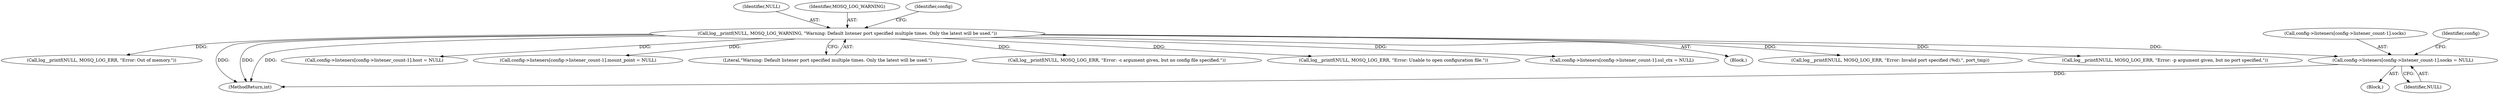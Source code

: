 digraph "0_mosquitto_9097577b49b7fdcf45d30975976dd93808ccc0c4@array" {
"1000547" [label="(Call,config->listeners[config->listener_count-1].socks = NULL)"];
"1000268" [label="(Call,log__printf(NULL, MOSQ_LOG_WARNING, \"Warning: Default listener port specified multiple times. Only the latest will be used.\"))"];
"1000252" [label="(Call,log__printf(NULL, MOSQ_LOG_ERR, \"Error: Invalid port specified (%d).\", port_tmp))"];
"1000281" [label="(Call,log__printf(NULL, MOSQ_LOG_ERR, \"Error: -p argument given, but no port specified.\"))"];
"1000269" [label="(Identifier,NULL)"];
"1000346" [label="(Call,log__printf(NULL, MOSQ_LOG_ERR, \"Error: Out of memory.\"))"];
"1000321" [label="(Block,)"];
"1000270" [label="(Identifier,MOSQ_LOG_WARNING)"];
"1000548" [label="(Call,config->listeners[config->listener_count-1].socks)"];
"1000953" [label="(MethodReturn,int)"];
"1000431" [label="(Call,config->listeners[config->listener_count-1].host = NULL)"];
"1000470" [label="(Call,config->listeners[config->listener_count-1].mount_point = NULL)"];
"1000564" [label="(Identifier,config)"];
"1000268" [label="(Call,log__printf(NULL, MOSQ_LOG_WARNING, \"Warning: Default listener port specified multiple times. Only the latest will be used.\"))"];
"1000547" [label="(Call,config->listeners[config->listener_count-1].socks = NULL)"];
"1000271" [label="(Literal,\"Warning: Default listener port specified multiple times. Only the latest will be used.\")"];
"1000164" [label="(Call,log__printf(NULL, MOSQ_LOG_ERR, \"Error: -c argument given, but no config file specified.\"))"];
"1000156" [label="(Call,log__printf(NULL, MOSQ_LOG_ERR, \"Error: Unable to open configuration file.\"))"];
"1000275" [label="(Identifier,config)"];
"1000739" [label="(Call,config->listeners[config->listener_count-1].ssl_ctx = NULL)"];
"1000559" [label="(Identifier,NULL)"];
"1000267" [label="(Block,)"];
"1000547" -> "1000321"  [label="AST: "];
"1000547" -> "1000559"  [label="CFG: "];
"1000548" -> "1000547"  [label="AST: "];
"1000559" -> "1000547"  [label="AST: "];
"1000564" -> "1000547"  [label="CFG: "];
"1000547" -> "1000953"  [label="DDG: "];
"1000268" -> "1000547"  [label="DDG: "];
"1000268" -> "1000267"  [label="AST: "];
"1000268" -> "1000271"  [label="CFG: "];
"1000269" -> "1000268"  [label="AST: "];
"1000270" -> "1000268"  [label="AST: "];
"1000271" -> "1000268"  [label="AST: "];
"1000275" -> "1000268"  [label="CFG: "];
"1000268" -> "1000953"  [label="DDG: "];
"1000268" -> "1000953"  [label="DDG: "];
"1000268" -> "1000953"  [label="DDG: "];
"1000268" -> "1000156"  [label="DDG: "];
"1000268" -> "1000164"  [label="DDG: "];
"1000268" -> "1000252"  [label="DDG: "];
"1000268" -> "1000281"  [label="DDG: "];
"1000268" -> "1000346"  [label="DDG: "];
"1000268" -> "1000431"  [label="DDG: "];
"1000268" -> "1000470"  [label="DDG: "];
"1000268" -> "1000739"  [label="DDG: "];
}
